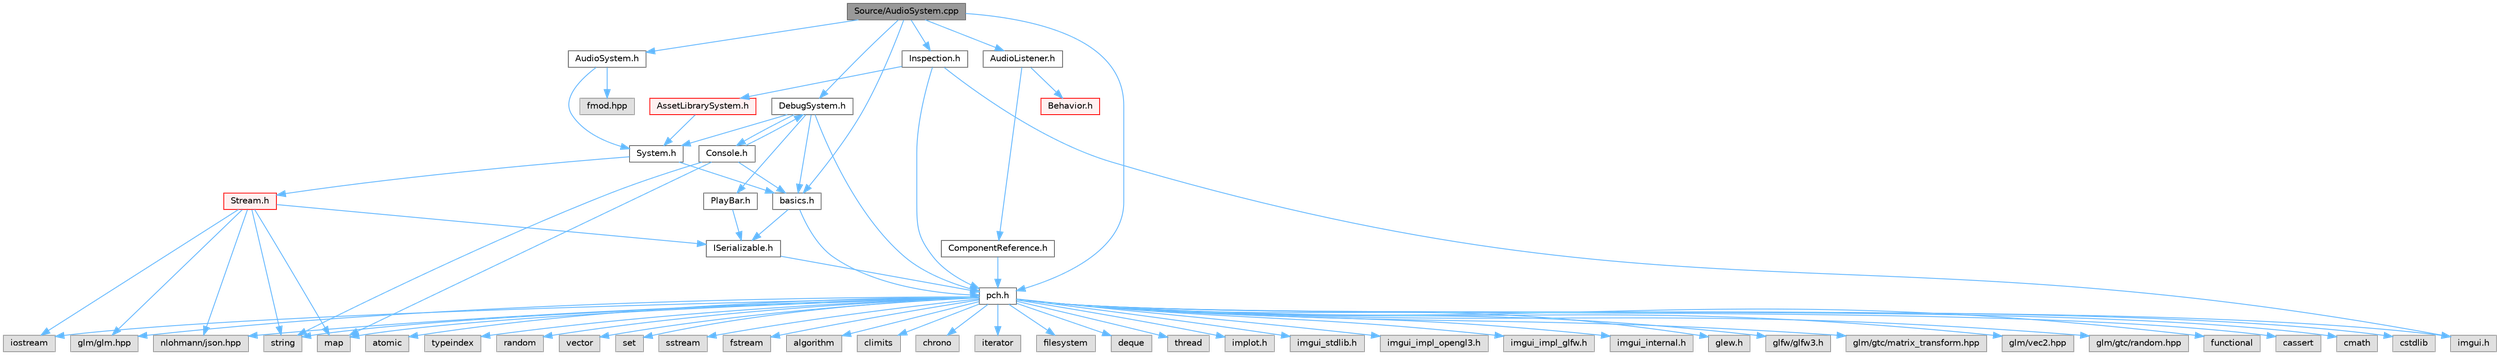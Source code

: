 digraph "Source/AudioSystem.cpp"
{
 // LATEX_PDF_SIZE
  bgcolor="transparent";
  edge [fontname=Helvetica,fontsize=10,labelfontname=Helvetica,labelfontsize=10];
  node [fontname=Helvetica,fontsize=10,shape=box,height=0.2,width=0.4];
  Node1 [id="Node000001",label="Source/AudioSystem.cpp",height=0.2,width=0.4,color="gray40", fillcolor="grey60", style="filled", fontcolor="black",tooltip="System that implements FMOD and allows the loading and playing of audio."];
  Node1 -> Node2 [id="edge1_Node000001_Node000002",color="steelblue1",style="solid",tooltip=" "];
  Node2 [id="Node000002",label="pch.h",height=0.2,width=0.4,color="grey40", fillcolor="white", style="filled",URL="$de/d3a/pch_8h.html",tooltip="This is a precompiled header file."];
  Node2 -> Node3 [id="edge2_Node000002_Node000003",color="steelblue1",style="solid",tooltip=" "];
  Node3 [id="Node000003",label="functional",height=0.2,width=0.4,color="grey60", fillcolor="#E0E0E0", style="filled",tooltip=" "];
  Node2 -> Node4 [id="edge3_Node000002_Node000004",color="steelblue1",style="solid",tooltip=" "];
  Node4 [id="Node000004",label="iostream",height=0.2,width=0.4,color="grey60", fillcolor="#E0E0E0", style="filled",tooltip=" "];
  Node2 -> Node5 [id="edge4_Node000002_Node000005",color="steelblue1",style="solid",tooltip=" "];
  Node5 [id="Node000005",label="cassert",height=0.2,width=0.4,color="grey60", fillcolor="#E0E0E0", style="filled",tooltip=" "];
  Node2 -> Node6 [id="edge5_Node000002_Node000006",color="steelblue1",style="solid",tooltip=" "];
  Node6 [id="Node000006",label="cmath",height=0.2,width=0.4,color="grey60", fillcolor="#E0E0E0", style="filled",tooltip=" "];
  Node2 -> Node7 [id="edge6_Node000002_Node000007",color="steelblue1",style="solid",tooltip=" "];
  Node7 [id="Node000007",label="cstdlib",height=0.2,width=0.4,color="grey60", fillcolor="#E0E0E0", style="filled",tooltip=" "];
  Node2 -> Node8 [id="edge7_Node000002_Node000008",color="steelblue1",style="solid",tooltip=" "];
  Node8 [id="Node000008",label="atomic",height=0.2,width=0.4,color="grey60", fillcolor="#E0E0E0", style="filled",tooltip=" "];
  Node2 -> Node9 [id="edge8_Node000002_Node000009",color="steelblue1",style="solid",tooltip=" "];
  Node9 [id="Node000009",label="typeindex",height=0.2,width=0.4,color="grey60", fillcolor="#E0E0E0", style="filled",tooltip=" "];
  Node2 -> Node10 [id="edge9_Node000002_Node000010",color="steelblue1",style="solid",tooltip=" "];
  Node10 [id="Node000010",label="random",height=0.2,width=0.4,color="grey60", fillcolor="#E0E0E0", style="filled",tooltip=" "];
  Node2 -> Node11 [id="edge10_Node000002_Node000011",color="steelblue1",style="solid",tooltip=" "];
  Node11 [id="Node000011",label="vector",height=0.2,width=0.4,color="grey60", fillcolor="#E0E0E0", style="filled",tooltip=" "];
  Node2 -> Node12 [id="edge11_Node000002_Node000012",color="steelblue1",style="solid",tooltip=" "];
  Node12 [id="Node000012",label="string",height=0.2,width=0.4,color="grey60", fillcolor="#E0E0E0", style="filled",tooltip=" "];
  Node2 -> Node13 [id="edge12_Node000002_Node000013",color="steelblue1",style="solid",tooltip=" "];
  Node13 [id="Node000013",label="map",height=0.2,width=0.4,color="grey60", fillcolor="#E0E0E0", style="filled",tooltip=" "];
  Node2 -> Node14 [id="edge13_Node000002_Node000014",color="steelblue1",style="solid",tooltip=" "];
  Node14 [id="Node000014",label="set",height=0.2,width=0.4,color="grey60", fillcolor="#E0E0E0", style="filled",tooltip=" "];
  Node2 -> Node15 [id="edge14_Node000002_Node000015",color="steelblue1",style="solid",tooltip=" "];
  Node15 [id="Node000015",label="sstream",height=0.2,width=0.4,color="grey60", fillcolor="#E0E0E0", style="filled",tooltip=" "];
  Node2 -> Node16 [id="edge15_Node000002_Node000016",color="steelblue1",style="solid",tooltip=" "];
  Node16 [id="Node000016",label="fstream",height=0.2,width=0.4,color="grey60", fillcolor="#E0E0E0", style="filled",tooltip=" "];
  Node2 -> Node17 [id="edge16_Node000002_Node000017",color="steelblue1",style="solid",tooltip=" "];
  Node17 [id="Node000017",label="algorithm",height=0.2,width=0.4,color="grey60", fillcolor="#E0E0E0", style="filled",tooltip=" "];
  Node2 -> Node18 [id="edge17_Node000002_Node000018",color="steelblue1",style="solid",tooltip=" "];
  Node18 [id="Node000018",label="climits",height=0.2,width=0.4,color="grey60", fillcolor="#E0E0E0", style="filled",tooltip=" "];
  Node2 -> Node19 [id="edge18_Node000002_Node000019",color="steelblue1",style="solid",tooltip=" "];
  Node19 [id="Node000019",label="chrono",height=0.2,width=0.4,color="grey60", fillcolor="#E0E0E0", style="filled",tooltip=" "];
  Node2 -> Node20 [id="edge19_Node000002_Node000020",color="steelblue1",style="solid",tooltip=" "];
  Node20 [id="Node000020",label="iterator",height=0.2,width=0.4,color="grey60", fillcolor="#E0E0E0", style="filled",tooltip=" "];
  Node2 -> Node21 [id="edge20_Node000002_Node000021",color="steelblue1",style="solid",tooltip=" "];
  Node21 [id="Node000021",label="filesystem",height=0.2,width=0.4,color="grey60", fillcolor="#E0E0E0", style="filled",tooltip=" "];
  Node2 -> Node22 [id="edge21_Node000002_Node000022",color="steelblue1",style="solid",tooltip=" "];
  Node22 [id="Node000022",label="deque",height=0.2,width=0.4,color="grey60", fillcolor="#E0E0E0", style="filled",tooltip=" "];
  Node2 -> Node23 [id="edge22_Node000002_Node000023",color="steelblue1",style="solid",tooltip=" "];
  Node23 [id="Node000023",label="thread",height=0.2,width=0.4,color="grey60", fillcolor="#E0E0E0", style="filled",tooltip=" "];
  Node2 -> Node24 [id="edge23_Node000002_Node000024",color="steelblue1",style="solid",tooltip=" "];
  Node24 [id="Node000024",label="imgui.h",height=0.2,width=0.4,color="grey60", fillcolor="#E0E0E0", style="filled",tooltip=" "];
  Node2 -> Node25 [id="edge24_Node000002_Node000025",color="steelblue1",style="solid",tooltip=" "];
  Node25 [id="Node000025",label="implot.h",height=0.2,width=0.4,color="grey60", fillcolor="#E0E0E0", style="filled",tooltip=" "];
  Node2 -> Node26 [id="edge25_Node000002_Node000026",color="steelblue1",style="solid",tooltip=" "];
  Node26 [id="Node000026",label="imgui_stdlib.h",height=0.2,width=0.4,color="grey60", fillcolor="#E0E0E0", style="filled",tooltip=" "];
  Node2 -> Node27 [id="edge26_Node000002_Node000027",color="steelblue1",style="solid",tooltip=" "];
  Node27 [id="Node000027",label="imgui_impl_opengl3.h",height=0.2,width=0.4,color="grey60", fillcolor="#E0E0E0", style="filled",tooltip=" "];
  Node2 -> Node28 [id="edge27_Node000002_Node000028",color="steelblue1",style="solid",tooltip=" "];
  Node28 [id="Node000028",label="imgui_impl_glfw.h",height=0.2,width=0.4,color="grey60", fillcolor="#E0E0E0", style="filled",tooltip=" "];
  Node2 -> Node29 [id="edge28_Node000002_Node000029",color="steelblue1",style="solid",tooltip=" "];
  Node29 [id="Node000029",label="imgui_internal.h",height=0.2,width=0.4,color="grey60", fillcolor="#E0E0E0", style="filled",tooltip=" "];
  Node2 -> Node30 [id="edge29_Node000002_Node000030",color="steelblue1",style="solid",tooltip=" "];
  Node30 [id="Node000030",label="glew.h",height=0.2,width=0.4,color="grey60", fillcolor="#E0E0E0", style="filled",tooltip=" "];
  Node2 -> Node31 [id="edge30_Node000002_Node000031",color="steelblue1",style="solid",tooltip=" "];
  Node31 [id="Node000031",label="glfw/glfw3.h",height=0.2,width=0.4,color="grey60", fillcolor="#E0E0E0", style="filled",tooltip=" "];
  Node2 -> Node32 [id="edge31_Node000002_Node000032",color="steelblue1",style="solid",tooltip=" "];
  Node32 [id="Node000032",label="glm/glm.hpp",height=0.2,width=0.4,color="grey60", fillcolor="#E0E0E0", style="filled",tooltip=" "];
  Node2 -> Node33 [id="edge32_Node000002_Node000033",color="steelblue1",style="solid",tooltip=" "];
  Node33 [id="Node000033",label="glm/gtc/matrix_transform.hpp",height=0.2,width=0.4,color="grey60", fillcolor="#E0E0E0", style="filled",tooltip=" "];
  Node2 -> Node34 [id="edge33_Node000002_Node000034",color="steelblue1",style="solid",tooltip=" "];
  Node34 [id="Node000034",label="glm/vec2.hpp",height=0.2,width=0.4,color="grey60", fillcolor="#E0E0E0", style="filled",tooltip=" "];
  Node2 -> Node35 [id="edge34_Node000002_Node000035",color="steelblue1",style="solid",tooltip=" "];
  Node35 [id="Node000035",label="glm/gtc/random.hpp",height=0.2,width=0.4,color="grey60", fillcolor="#E0E0E0", style="filled",tooltip=" "];
  Node2 -> Node36 [id="edge35_Node000002_Node000036",color="steelblue1",style="solid",tooltip=" "];
  Node36 [id="Node000036",label="nlohmann/json.hpp",height=0.2,width=0.4,color="grey60", fillcolor="#E0E0E0", style="filled",tooltip=" "];
  Node1 -> Node37 [id="edge36_Node000001_Node000037",color="steelblue1",style="solid",tooltip=" "];
  Node37 [id="Node000037",label="AudioSystem.h",height=0.2,width=0.4,color="grey40", fillcolor="white", style="filled",URL="$d1/dce/AudioSystem_8h.html",tooltip="System that implements FMOD and allows the loading and playing of audio."];
  Node37 -> Node38 [id="edge37_Node000037_Node000038",color="steelblue1",style="solid",tooltip=" "];
  Node38 [id="Node000038",label="System.h",height=0.2,width=0.4,color="grey40", fillcolor="white", style="filled",URL="$db/d39/System_8h.html",tooltip="Base class for all Systems."];
  Node38 -> Node39 [id="edge38_Node000038_Node000039",color="steelblue1",style="solid",tooltip=" "];
  Node39 [id="Node000039",label="basics.h",height=0.2,width=0.4,color="grey40", fillcolor="white", style="filled",URL="$dc/dcc/basics_8h_source.html",tooltip=" "];
  Node39 -> Node2 [id="edge39_Node000039_Node000002",color="steelblue1",style="solid",tooltip=" "];
  Node39 -> Node40 [id="edge40_Node000039_Node000040",color="steelblue1",style="solid",tooltip=" "];
  Node40 [id="Node000040",label="ISerializable.h",height=0.2,width=0.4,color="grey40", fillcolor="white", style="filled",URL="$dd/d7f/ISerializable_8h.html",tooltip="interface for all serializable objects"];
  Node40 -> Node2 [id="edge41_Node000040_Node000002",color="steelblue1",style="solid",tooltip=" "];
  Node38 -> Node41 [id="edge42_Node000038_Node000041",color="steelblue1",style="solid",tooltip=" "];
  Node41 [id="Node000041",label="Stream.h",height=0.2,width=0.4,color="red", fillcolor="#FFF0F0", style="filled",URL="$de/dd1/Stream_8h.html",tooltip="JSON File reading/writing."];
  Node41 -> Node12 [id="edge43_Node000041_Node000012",color="steelblue1",style="solid",tooltip=" "];
  Node41 -> Node13 [id="edge44_Node000041_Node000013",color="steelblue1",style="solid",tooltip=" "];
  Node41 -> Node32 [id="edge45_Node000041_Node000032",color="steelblue1",style="solid",tooltip=" "];
  Node41 -> Node36 [id="edge46_Node000041_Node000036",color="steelblue1",style="solid",tooltip=" "];
  Node41 -> Node4 [id="edge47_Node000041_Node000004",color="steelblue1",style="solid",tooltip=" "];
  Node41 -> Node40 [id="edge48_Node000041_Node000040",color="steelblue1",style="solid",tooltip=" "];
  Node37 -> Node44 [id="edge49_Node000037_Node000044",color="steelblue1",style="solid",tooltip=" "];
  Node44 [id="Node000044",label="fmod.hpp",height=0.2,width=0.4,color="grey60", fillcolor="#E0E0E0", style="filled",tooltip=" "];
  Node1 -> Node45 [id="edge50_Node000001_Node000045",color="steelblue1",style="solid",tooltip=" "];
  Node45 [id="Node000045",label="AudioListener.h",height=0.2,width=0.4,color="grey40", fillcolor="white", style="filled",URL="$d8/dbb/AudioListener_8h.html",tooltip="Component that picks up spatial audio."];
  Node45 -> Node46 [id="edge51_Node000045_Node000046",color="steelblue1",style="solid",tooltip=" "];
  Node46 [id="Node000046",label="Behavior.h",height=0.2,width=0.4,color="red", fillcolor="#FFF0F0", style="filled",URL="$d8/dd5/Behavior_8h.html",tooltip="Virtual behavior component header."];
  Node45 -> Node49 [id="edge52_Node000045_Node000049",color="steelblue1",style="solid",tooltip=" "];
  Node49 [id="Node000049",label="ComponentReference.h",height=0.2,width=0.4,color="grey40", fillcolor="white", style="filled",URL="$d2/dba/ComponentReference_8h.html",tooltip="a reference to a component in the scene"];
  Node49 -> Node2 [id="edge53_Node000049_Node000002",color="steelblue1",style="solid",tooltip=" "];
  Node1 -> Node39 [id="edge54_Node000001_Node000039",color="steelblue1",style="solid",tooltip=" "];
  Node1 -> Node50 [id="edge55_Node000001_Node000050",color="steelblue1",style="solid",tooltip=" "];
  Node50 [id="Node000050",label="DebugSystem.h",height=0.2,width=0.4,color="grey40", fillcolor="white", style="filled",URL="$dc/d4f/DebugSystem_8h_source.html",tooltip=" "];
  Node50 -> Node2 [id="edge56_Node000050_Node000002",color="steelblue1",style="solid",tooltip=" "];
  Node50 -> Node39 [id="edge57_Node000050_Node000039",color="steelblue1",style="solid",tooltip=" "];
  Node50 -> Node38 [id="edge58_Node000050_Node000038",color="steelblue1",style="solid",tooltip=" "];
  Node50 -> Node51 [id="edge59_Node000050_Node000051",color="steelblue1",style="solid",tooltip=" "];
  Node51 [id="Node000051",label="Console.h",height=0.2,width=0.4,color="grey40", fillcolor="white", style="filled",URL="$d2/d3f/Console_8h_source.html",tooltip=" "];
  Node51 -> Node39 [id="edge60_Node000051_Node000039",color="steelblue1",style="solid",tooltip=" "];
  Node51 -> Node50 [id="edge61_Node000051_Node000050",color="steelblue1",style="solid",tooltip=" "];
  Node51 -> Node12 [id="edge62_Node000051_Node000012",color="steelblue1",style="solid",tooltip=" "];
  Node51 -> Node13 [id="edge63_Node000051_Node000013",color="steelblue1",style="solid",tooltip=" "];
  Node50 -> Node52 [id="edge64_Node000050_Node000052",color="steelblue1",style="solid",tooltip=" "];
  Node52 [id="Node000052",label="PlayBar.h",height=0.2,width=0.4,color="grey40", fillcolor="white", style="filled",URL="$d5/dfe/PlayBar_8h.html",tooltip="UI Bar that handles playing, pausing, and autosaves of the scene."];
  Node52 -> Node40 [id="edge65_Node000052_Node000040",color="steelblue1",style="solid",tooltip=" "];
  Node1 -> Node53 [id="edge66_Node000001_Node000053",color="steelblue1",style="solid",tooltip=" "];
  Node53 [id="Node000053",label="Inspection.h",height=0.2,width=0.4,color="grey40", fillcolor="white", style="filled",URL="$d4/d0a/Inspection_8h.html",tooltip="Helper methods for inspecting things."];
  Node53 -> Node2 [id="edge67_Node000053_Node000002",color="steelblue1",style="solid",tooltip=" "];
  Node53 -> Node54 [id="edge68_Node000053_Node000054",color="steelblue1",style="solid",tooltip=" "];
  Node54 [id="Node000054",label="AssetLibrarySystem.h",height=0.2,width=0.4,color="red", fillcolor="#FFF0F0", style="filled",URL="$db/dc7/AssetLibrarySystem_8h.html",tooltip="Asset System."];
  Node54 -> Node38 [id="edge69_Node000054_Node000038",color="steelblue1",style="solid",tooltip=" "];
  Node53 -> Node24 [id="edge70_Node000053_Node000024",color="steelblue1",style="solid",tooltip=" "];
}
